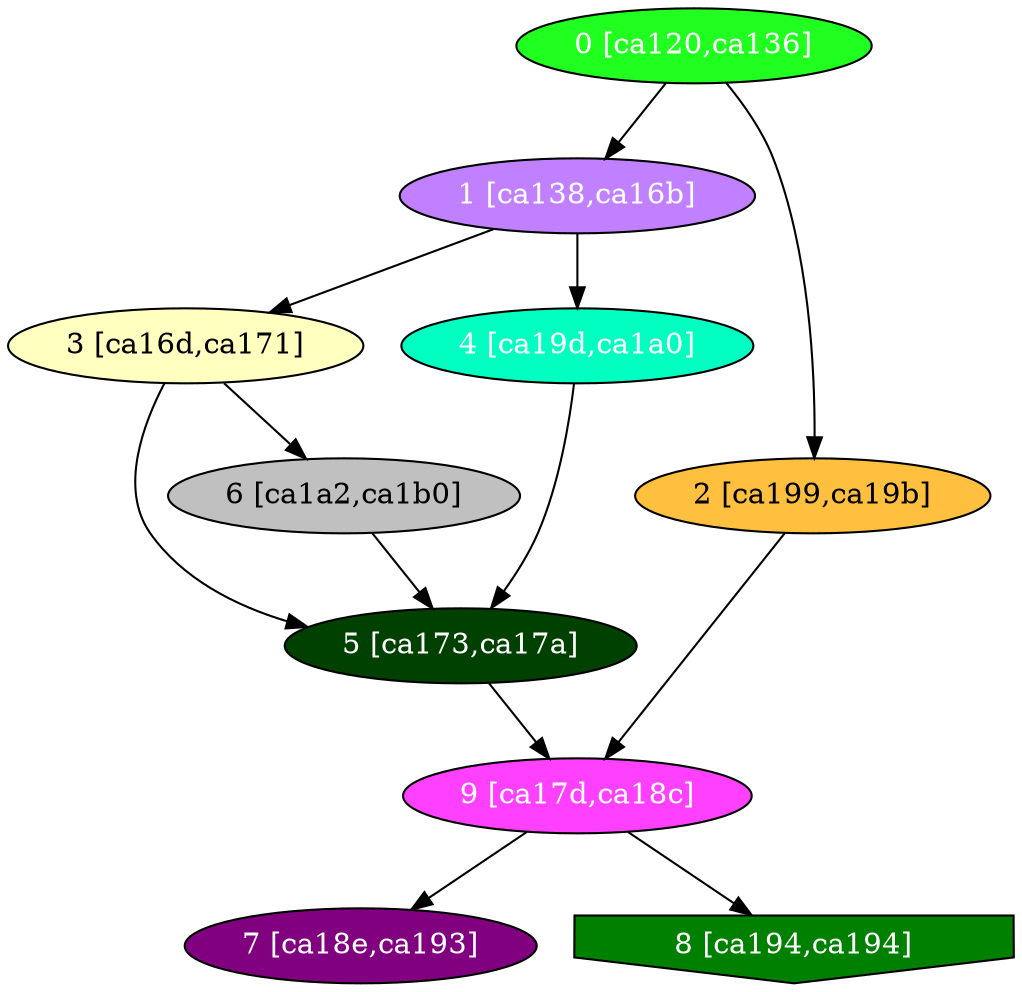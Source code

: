 diGraph libnss3{
	libnss3_0  [style=filled fillcolor="#20FF20" fontcolor="#ffffff" shape=oval label="0 [ca120,ca136]"]
	libnss3_1  [style=filled fillcolor="#C080FF" fontcolor="#ffffff" shape=oval label="1 [ca138,ca16b]"]
	libnss3_2  [style=filled fillcolor="#FFC040" fontcolor="#000000" shape=oval label="2 [ca199,ca19b]"]
	libnss3_3  [style=filled fillcolor="#FFFFC0" fontcolor="#000000" shape=oval label="3 [ca16d,ca171]"]
	libnss3_4  [style=filled fillcolor="#00FFC0" fontcolor="#ffffff" shape=oval label="4 [ca19d,ca1a0]"]
	libnss3_5  [style=filled fillcolor="#004000" fontcolor="#ffffff" shape=oval label="5 [ca173,ca17a]"]
	libnss3_6  [style=filled fillcolor="#C0C0C0" fontcolor="#000000" shape=oval label="6 [ca1a2,ca1b0]"]
	libnss3_7  [style=filled fillcolor="#800080" fontcolor="#ffffff" shape=oval label="7 [ca18e,ca193]"]
	libnss3_8  [style=filled fillcolor="#008000" fontcolor="#ffffff" shape=invhouse label="8 [ca194,ca194]"]
	libnss3_9  [style=filled fillcolor="#FF40FF" fontcolor="#ffffff" shape=oval label="9 [ca17d,ca18c]"]

	libnss3_0 -> libnss3_1
	libnss3_0 -> libnss3_2
	libnss3_1 -> libnss3_3
	libnss3_1 -> libnss3_4
	libnss3_2 -> libnss3_9
	libnss3_3 -> libnss3_5
	libnss3_3 -> libnss3_6
	libnss3_4 -> libnss3_5
	libnss3_5 -> libnss3_9
	libnss3_6 -> libnss3_5
	libnss3_9 -> libnss3_7
	libnss3_9 -> libnss3_8
}